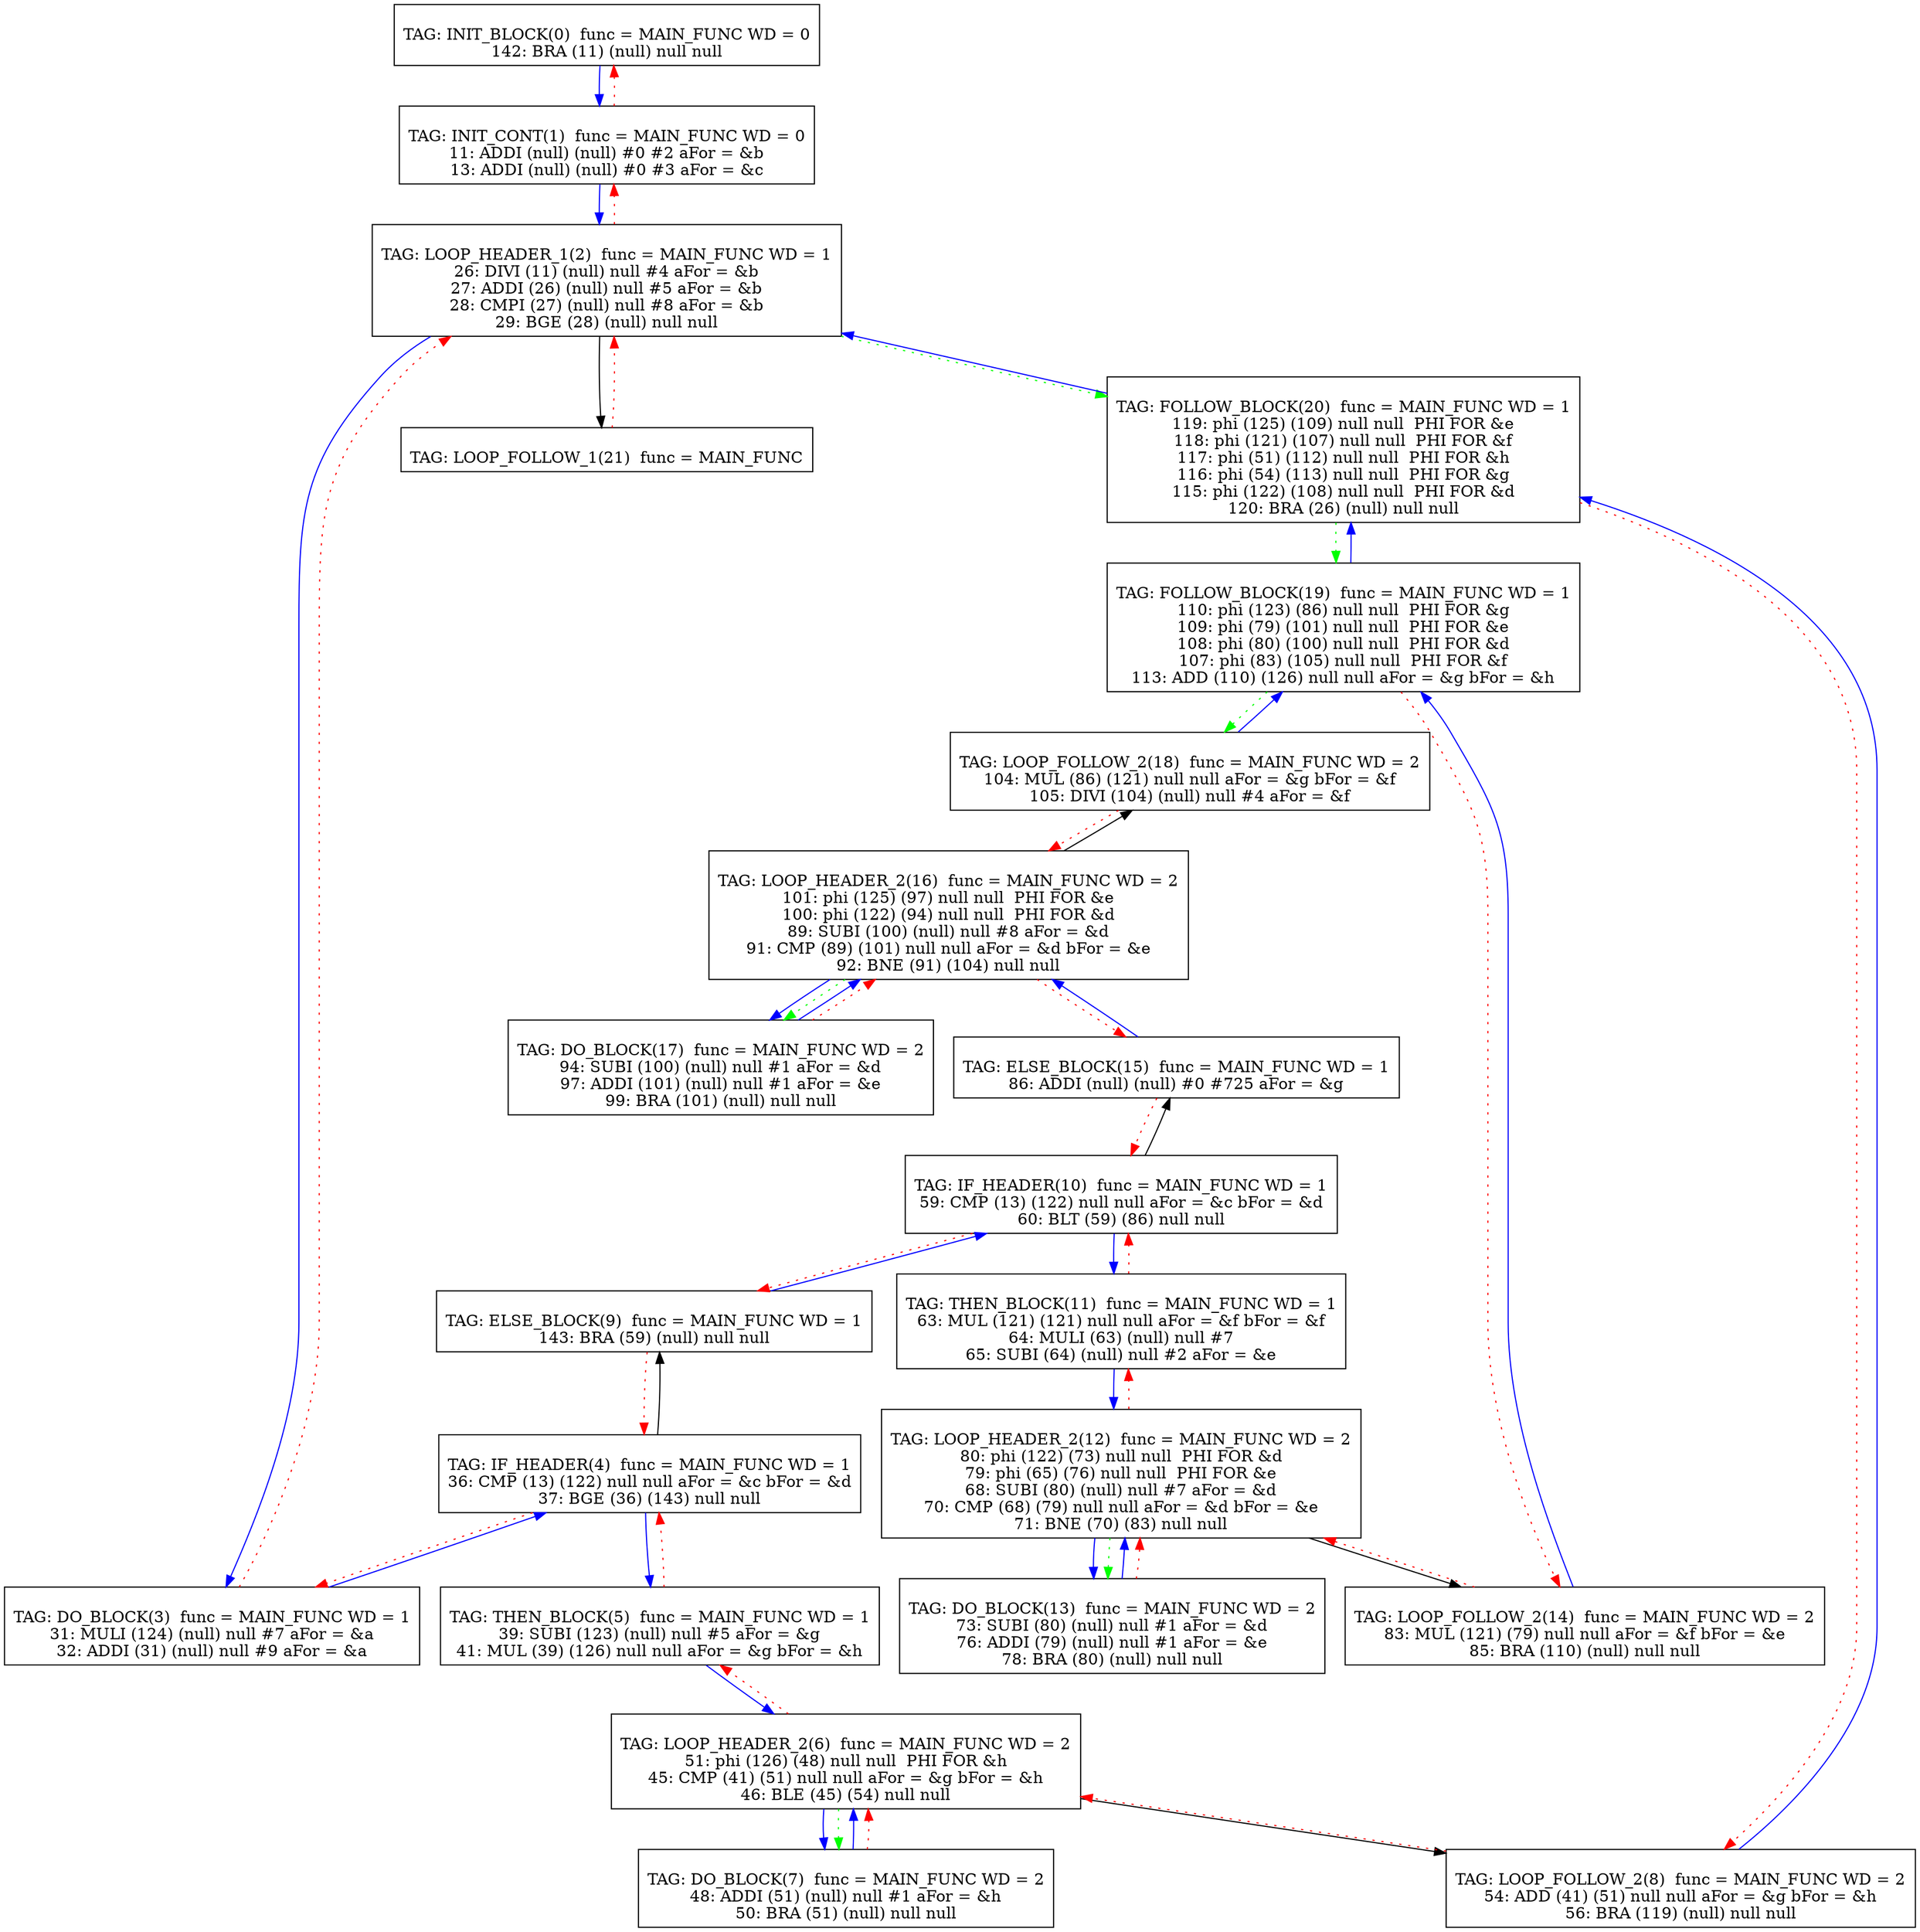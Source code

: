 digraph {
0[label="
TAG: INIT_BLOCK(0)  func = MAIN_FUNC WD = 0
142: BRA (11) (null) null null
"];
0[shape=box];
0 -> 1[color=blue]
1[label="
TAG: INIT_CONT(1)  func = MAIN_FUNC WD = 0
11: ADDI (null) (null) #0 #2 aFor = &b
13: ADDI (null) (null) #0 #3 aFor = &c
"];
1[shape=box];
1 -> 2[color=blue]
1 -> 0[color=red][style=dotted]
2[label="
TAG: LOOP_HEADER_1(2)  func = MAIN_FUNC WD = 1
26: DIVI (11) (null) null #4 aFor = &b
27: ADDI (26) (null) null #5 aFor = &b
28: CMPI (27) (null) null #8 aFor = &b
29: BGE (28) (null) null null
"];
2[shape=box];
2 -> 3[color=blue]
2 -> 21[color=black]
2 -> 1[color=red][style=dotted]
2 -> 20[color=green][style=dotted]
3[label="
TAG: DO_BLOCK(3)  func = MAIN_FUNC WD = 1
31: MULI (124) (null) null #7 aFor = &a
32: ADDI (31) (null) null #9 aFor = &a
"];
3[shape=box];
3 -> 4[color=blue]
3 -> 2[color=red][style=dotted]
4[label="
TAG: IF_HEADER(4)  func = MAIN_FUNC WD = 1
36: CMP (13) (122) null null aFor = &c bFor = &d
37: BGE (36) (143) null null
"];
4[shape=box];
4 -> 5[color=blue]
4 -> 9[color=black]
4 -> 3[color=red][style=dotted]
5[label="
TAG: THEN_BLOCK(5)  func = MAIN_FUNC WD = 1
39: SUBI (123) (null) null #5 aFor = &g
41: MUL (39) (126) null null aFor = &g bFor = &h
"];
5[shape=box];
5 -> 6[color=blue]
5 -> 4[color=red][style=dotted]
6[label="
TAG: LOOP_HEADER_2(6)  func = MAIN_FUNC WD = 2
51: phi (126) (48) null null  PHI FOR &h
45: CMP (41) (51) null null aFor = &g bFor = &h
46: BLE (45) (54) null null
"];
6[shape=box];
6 -> 7[color=blue]
6 -> 8[color=black]
6 -> 5[color=red][style=dotted]
6 -> 7[color=green][style=dotted]
7[label="
TAG: DO_BLOCK(7)  func = MAIN_FUNC WD = 2
48: ADDI (51) (null) null #1 aFor = &h
50: BRA (51) (null) null null
"];
7[shape=box];
7 -> 6[color=blue]
7 -> 6[color=red][style=dotted]
8[label="
TAG: LOOP_FOLLOW_2(8)  func = MAIN_FUNC WD = 2
54: ADD (41) (51) null null aFor = &g bFor = &h
56: BRA (119) (null) null null
"];
8[shape=box];
8 -> 20[color=blue]
8 -> 6[color=red][style=dotted]
9[label="
TAG: ELSE_BLOCK(9)  func = MAIN_FUNC WD = 1
143: BRA (59) (null) null null
"];
9[shape=box];
9 -> 10[color=blue]
9 -> 4[color=red][style=dotted]
10[label="
TAG: IF_HEADER(10)  func = MAIN_FUNC WD = 1
59: CMP (13) (122) null null aFor = &c bFor = &d
60: BLT (59) (86) null null
"];
10[shape=box];
10 -> 11[color=blue]
10 -> 15[color=black]
10 -> 9[color=red][style=dotted]
11[label="
TAG: THEN_BLOCK(11)  func = MAIN_FUNC WD = 1
63: MUL (121) (121) null null aFor = &f bFor = &f
64: MULI (63) (null) null #7
65: SUBI (64) (null) null #2 aFor = &e
"];
11[shape=box];
11 -> 12[color=blue]
11 -> 10[color=red][style=dotted]
12[label="
TAG: LOOP_HEADER_2(12)  func = MAIN_FUNC WD = 2
80: phi (122) (73) null null  PHI FOR &d
79: phi (65) (76) null null  PHI FOR &e
68: SUBI (80) (null) null #7 aFor = &d
70: CMP (68) (79) null null aFor = &d bFor = &e
71: BNE (70) (83) null null
"];
12[shape=box];
12 -> 13[color=blue]
12 -> 14[color=black]
12 -> 11[color=red][style=dotted]
12 -> 13[color=green][style=dotted]
13[label="
TAG: DO_BLOCK(13)  func = MAIN_FUNC WD = 2
73: SUBI (80) (null) null #1 aFor = &d
76: ADDI (79) (null) null #1 aFor = &e
78: BRA (80) (null) null null
"];
13[shape=box];
13 -> 12[color=blue]
13 -> 12[color=red][style=dotted]
14[label="
TAG: LOOP_FOLLOW_2(14)  func = MAIN_FUNC WD = 2
83: MUL (121) (79) null null aFor = &f bFor = &e
85: BRA (110) (null) null null
"];
14[shape=box];
14 -> 19[color=blue]
14 -> 12[color=red][style=dotted]
15[label="
TAG: ELSE_BLOCK(15)  func = MAIN_FUNC WD = 1
86: ADDI (null) (null) #0 #725 aFor = &g
"];
15[shape=box];
15 -> 16[color=blue]
15 -> 10[color=red][style=dotted]
16[label="
TAG: LOOP_HEADER_2(16)  func = MAIN_FUNC WD = 2
101: phi (125) (97) null null  PHI FOR &e
100: phi (122) (94) null null  PHI FOR &d
89: SUBI (100) (null) null #8 aFor = &d
91: CMP (89) (101) null null aFor = &d bFor = &e
92: BNE (91) (104) null null
"];
16[shape=box];
16 -> 17[color=blue]
16 -> 18[color=black]
16 -> 15[color=red][style=dotted]
16 -> 17[color=green][style=dotted]
17[label="
TAG: DO_BLOCK(17)  func = MAIN_FUNC WD = 2
94: SUBI (100) (null) null #1 aFor = &d
97: ADDI (101) (null) null #1 aFor = &e
99: BRA (101) (null) null null
"];
17[shape=box];
17 -> 16[color=blue]
17 -> 16[color=red][style=dotted]
18[label="
TAG: LOOP_FOLLOW_2(18)  func = MAIN_FUNC WD = 2
104: MUL (86) (121) null null aFor = &g bFor = &f
105: DIVI (104) (null) null #4 aFor = &f
"];
18[shape=box];
18 -> 19[color=blue]
18 -> 16[color=red][style=dotted]
19[label="
TAG: FOLLOW_BLOCK(19)  func = MAIN_FUNC WD = 1
110: phi (123) (86) null null  PHI FOR &g
109: phi (79) (101) null null  PHI FOR &e
108: phi (80) (100) null null  PHI FOR &d
107: phi (83) (105) null null  PHI FOR &f
113: ADD (110) (126) null null aFor = &g bFor = &h
"];
19[shape=box];
19 -> 20[color=blue]
19 -> 14[color=red][style=dotted]
19 -> 18[color=green][style=dotted]
20[label="
TAG: FOLLOW_BLOCK(20)  func = MAIN_FUNC WD = 1
119: phi (125) (109) null null  PHI FOR &e
118: phi (121) (107) null null  PHI FOR &f
117: phi (51) (112) null null  PHI FOR &h
116: phi (54) (113) null null  PHI FOR &g
115: phi (122) (108) null null  PHI FOR &d
120: BRA (26) (null) null null
"];
20[shape=box];
20 -> 2[color=blue]
20 -> 8[color=red][style=dotted]
20 -> 19[color=green][style=dotted]
21[label="
TAG: LOOP_FOLLOW_1(21)  func = MAIN_FUNC
"];
21[shape=box];
21 -> 2[color=red][style=dotted]
}